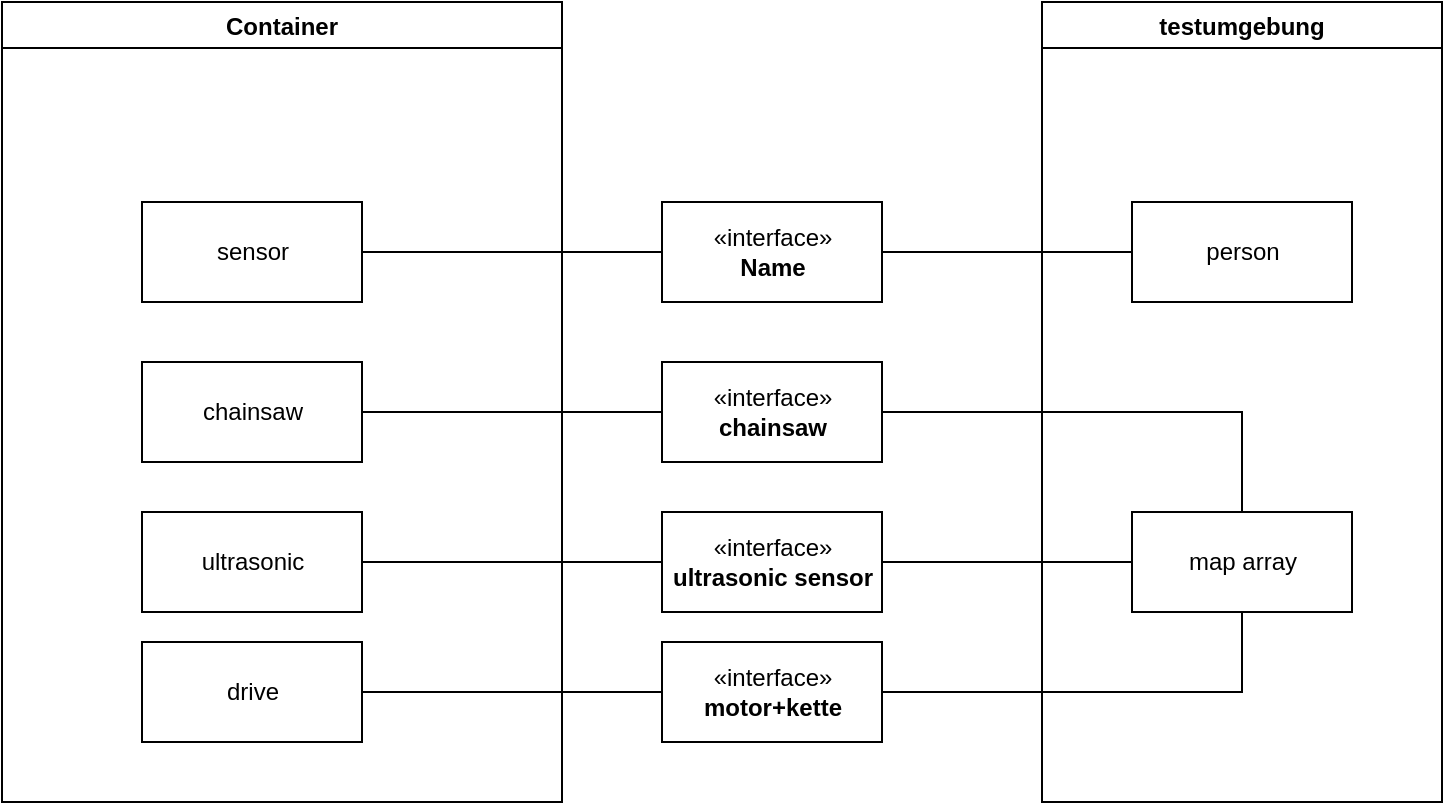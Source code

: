 <mxfile version="13.6.2" type="device"><diagram id="du7ote3P--AVYdOgYket" name="Page-1"><mxGraphModel dx="3716" dy="1126" grid="1" gridSize="10" guides="1" tooltips="1" connect="1" arrows="1" fold="1" page="1" pageScale="1" pageWidth="827" pageHeight="1169" math="0" shadow="0"><root><mxCell id="0"/><mxCell id="1" parent="0"/><mxCell id="1W7GFRKuCTUSaEBuy4L6-1" value="Container" style="swimlane;" vertex="1" parent="1"><mxGeometry x="-1360" y="280" width="280" height="400" as="geometry"/></mxCell><mxCell id="1W7GFRKuCTUSaEBuy4L6-2" value="sensor" style="html=1;" vertex="1" parent="1W7GFRKuCTUSaEBuy4L6-1"><mxGeometry x="70" y="100" width="110" height="50" as="geometry"/></mxCell><mxCell id="1W7GFRKuCTUSaEBuy4L6-3" value="ultrasonic" style="html=1;" vertex="1" parent="1W7GFRKuCTUSaEBuy4L6-1"><mxGeometry x="70" y="255" width="110" height="50" as="geometry"/></mxCell><mxCell id="1W7GFRKuCTUSaEBuy4L6-4" value="drive" style="html=1;" vertex="1" parent="1W7GFRKuCTUSaEBuy4L6-1"><mxGeometry x="70" y="320" width="110" height="50" as="geometry"/></mxCell><mxCell id="1W7GFRKuCTUSaEBuy4L6-5" value="chainsaw" style="html=1;" vertex="1" parent="1W7GFRKuCTUSaEBuy4L6-1"><mxGeometry x="70" y="180" width="110" height="50" as="geometry"/></mxCell><mxCell id="1W7GFRKuCTUSaEBuy4L6-6" style="edgeStyle=orthogonalEdgeStyle;rounded=0;orthogonalLoop=1;jettySize=auto;html=1;exitX=1;exitY=0.5;exitDx=0;exitDy=0;endArrow=none;endFill=0;entryX=0;entryY=0.5;entryDx=0;entryDy=0;" edge="1" parent="1" source="1W7GFRKuCTUSaEBuy4L6-7" target="1W7GFRKuCTUSaEBuy4L6-10"><mxGeometry relative="1" as="geometry"><mxPoint x="-840" y="405" as="targetPoint"/></mxGeometry></mxCell><mxCell id="1W7GFRKuCTUSaEBuy4L6-7" value="&amp;laquo;interface&amp;raquo;&lt;br&gt;&lt;b&gt;Name&lt;/b&gt;" style="html=1;" vertex="1" parent="1"><mxGeometry x="-1030" y="380" width="110" height="50" as="geometry"/></mxCell><mxCell id="1W7GFRKuCTUSaEBuy4L6-8" value="testumgebung" style="swimlane;" vertex="1" parent="1"><mxGeometry x="-840" y="280" width="200" height="400" as="geometry"/></mxCell><mxCell id="1W7GFRKuCTUSaEBuy4L6-9" value="map array" style="html=1;" vertex="1" parent="1W7GFRKuCTUSaEBuy4L6-8"><mxGeometry x="45" y="255.003" width="110" height="50" as="geometry"/></mxCell><mxCell id="1W7GFRKuCTUSaEBuy4L6-10" value="person" style="html=1;" vertex="1" parent="1W7GFRKuCTUSaEBuy4L6-8"><mxGeometry x="45" y="100" width="110" height="50" as="geometry"/></mxCell><mxCell id="1W7GFRKuCTUSaEBuy4L6-11" style="edgeStyle=orthogonalEdgeStyle;rounded=0;orthogonalLoop=1;jettySize=auto;html=1;exitX=1;exitY=0.5;exitDx=0;exitDy=0;entryX=0;entryY=0.5;entryDx=0;entryDy=0;endArrow=none;endFill=0;" edge="1" parent="1" source="1W7GFRKuCTUSaEBuy4L6-2" target="1W7GFRKuCTUSaEBuy4L6-7"><mxGeometry relative="1" as="geometry"/></mxCell><mxCell id="1W7GFRKuCTUSaEBuy4L6-12" style="edgeStyle=orthogonalEdgeStyle;rounded=0;orthogonalLoop=1;jettySize=auto;html=1;exitX=1;exitY=0.5;exitDx=0;exitDy=0;endArrow=none;endFill=0;" edge="1" parent="1" source="1W7GFRKuCTUSaEBuy4L6-13" target="1W7GFRKuCTUSaEBuy4L6-9"><mxGeometry relative="1" as="geometry"><mxPoint x="-840" y="560.333" as="targetPoint"/></mxGeometry></mxCell><mxCell id="1W7GFRKuCTUSaEBuy4L6-13" value="«interface»&lt;br&gt;&lt;b&gt;ultrasonic sensor&lt;/b&gt;" style="html=1;" vertex="1" parent="1"><mxGeometry x="-1030" y="535" width="110" height="50" as="geometry"/></mxCell><mxCell id="1W7GFRKuCTUSaEBuy4L6-14" style="edgeStyle=orthogonalEdgeStyle;rounded=0;orthogonalLoop=1;jettySize=auto;html=1;exitX=1;exitY=0.5;exitDx=0;exitDy=0;entryX=0;entryY=0.5;entryDx=0;entryDy=0;endArrow=none;endFill=0;" edge="1" parent="1" source="1W7GFRKuCTUSaEBuy4L6-3" target="1W7GFRKuCTUSaEBuy4L6-13"><mxGeometry relative="1" as="geometry"/></mxCell><mxCell id="1W7GFRKuCTUSaEBuy4L6-15" style="edgeStyle=orthogonalEdgeStyle;rounded=0;orthogonalLoop=1;jettySize=auto;html=1;exitX=1;exitY=0.5;exitDx=0;exitDy=0;entryX=0.5;entryY=1;entryDx=0;entryDy=0;endArrow=none;endFill=0;" edge="1" parent="1" source="1W7GFRKuCTUSaEBuy4L6-16" target="1W7GFRKuCTUSaEBuy4L6-9"><mxGeometry relative="1" as="geometry"/></mxCell><mxCell id="1W7GFRKuCTUSaEBuy4L6-16" value="«interface»&lt;br&gt;&lt;b&gt;motor+kette&lt;/b&gt;" style="html=1;" vertex="1" parent="1"><mxGeometry x="-1030" y="600" width="110" height="50" as="geometry"/></mxCell><mxCell id="1W7GFRKuCTUSaEBuy4L6-17" style="edgeStyle=orthogonalEdgeStyle;rounded=0;orthogonalLoop=1;jettySize=auto;html=1;exitX=1;exitY=0.5;exitDx=0;exitDy=0;entryX=0;entryY=0.5;entryDx=0;entryDy=0;endArrow=none;endFill=0;" edge="1" parent="1" source="1W7GFRKuCTUSaEBuy4L6-4" target="1W7GFRKuCTUSaEBuy4L6-16"><mxGeometry relative="1" as="geometry"/></mxCell><mxCell id="1W7GFRKuCTUSaEBuy4L6-18" style="edgeStyle=orthogonalEdgeStyle;rounded=0;orthogonalLoop=1;jettySize=auto;html=1;exitX=1;exitY=0.5;exitDx=0;exitDy=0;entryX=0.5;entryY=0;entryDx=0;entryDy=0;endArrow=none;endFill=0;" edge="1" parent="1" source="1W7GFRKuCTUSaEBuy4L6-19" target="1W7GFRKuCTUSaEBuy4L6-9"><mxGeometry relative="1" as="geometry"/></mxCell><mxCell id="1W7GFRKuCTUSaEBuy4L6-19" value="«interface»&lt;br&gt;&lt;b&gt;chainsaw&lt;/b&gt;" style="html=1;" vertex="1" parent="1"><mxGeometry x="-1030" y="460" width="110" height="50" as="geometry"/></mxCell><mxCell id="1W7GFRKuCTUSaEBuy4L6-20" style="edgeStyle=orthogonalEdgeStyle;rounded=0;orthogonalLoop=1;jettySize=auto;html=1;exitX=1;exitY=0.5;exitDx=0;exitDy=0;entryX=0;entryY=0.5;entryDx=0;entryDy=0;endArrow=none;endFill=0;" edge="1" parent="1" source="1W7GFRKuCTUSaEBuy4L6-5" target="1W7GFRKuCTUSaEBuy4L6-19"><mxGeometry relative="1" as="geometry"/></mxCell></root></mxGraphModel></diagram></mxfile>